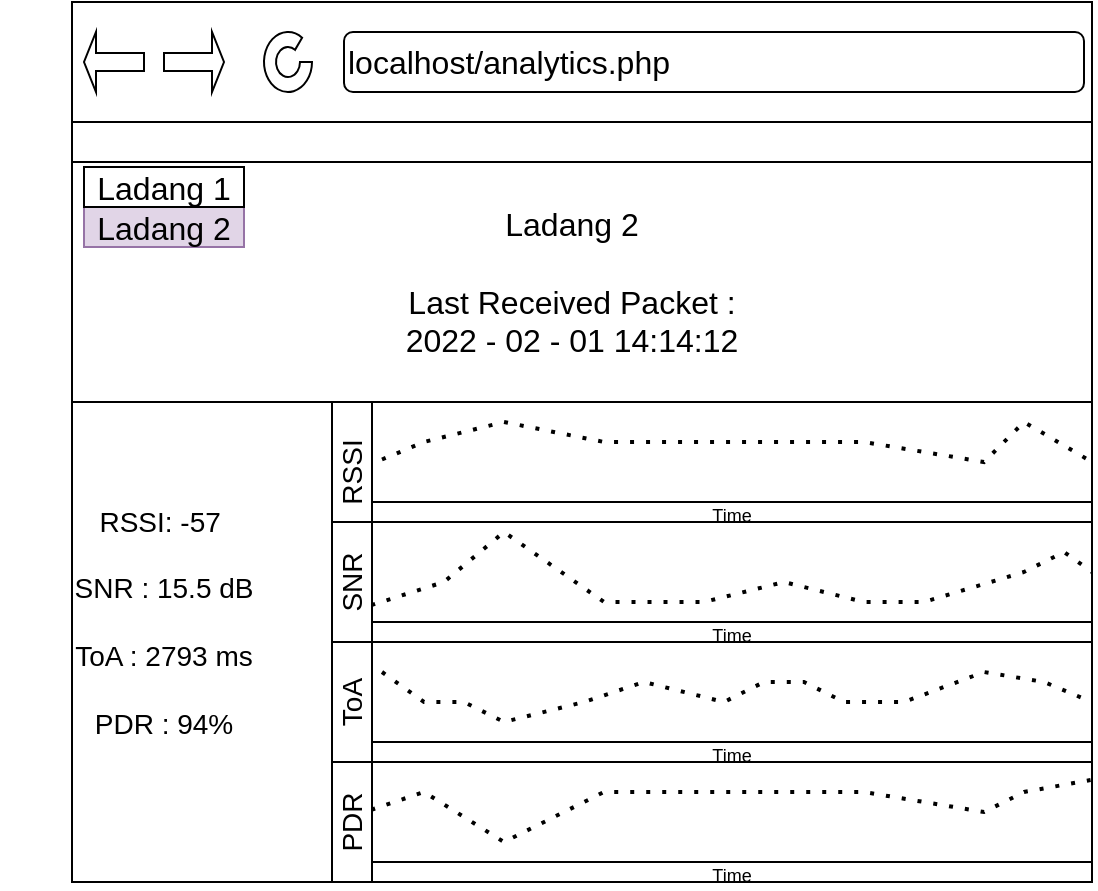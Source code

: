 <mxfile version="16.5.6" type="device"><diagram id="ZpPT0HM36etQaybhq-Ll" name="Page-1"><mxGraphModel dx="868" dy="425" grid="1" gridSize="10" guides="1" tooltips="1" connect="1" arrows="1" fold="1" page="1" pageScale="1" pageWidth="827" pageHeight="1169" math="0" shadow="0"><root><mxCell id="0"/><mxCell id="1" parent="0"/><mxCell id="lhQaFkIC7R0QSDxfb2bi-2" value="" style="swimlane;startSize=30;" parent="1" vertex="1"><mxGeometry x="164" y="140" width="510" height="380" as="geometry"/></mxCell><mxCell id="lhQaFkIC7R0QSDxfb2bi-12" value="" style="rounded=0;whiteSpace=wrap;html=1;" parent="lhQaFkIC7R0QSDxfb2bi-2" vertex="1"><mxGeometry y="20" width="510" height="120" as="geometry"/></mxCell><mxCell id="lhQaFkIC7R0QSDxfb2bi-13" value="&lt;font style=&quot;font-size: 16px&quot;&gt;Ladang 2&lt;br&gt;&lt;br&gt;Last Received Packet :&lt;br&gt;2022 - 02 - 01 14:14:12&lt;br&gt;&lt;/font&gt;" style="text;html=1;strokeColor=none;fillColor=none;align=center;verticalAlign=middle;whiteSpace=wrap;rounded=0;" parent="lhQaFkIC7R0QSDxfb2bi-2" vertex="1"><mxGeometry x="10" y="42.5" width="480" height="75" as="geometry"/></mxCell><mxCell id="lhQaFkIC7R0QSDxfb2bi-19" value="&lt;font style=&quot;font-size: 14px&quot;&gt;RSSI: -57&amp;nbsp;&lt;br&gt;&lt;br&gt;SNR : 15.5 dB&lt;br&gt;&lt;br&gt;ToA : 2793 ms&lt;br&gt;&lt;br&gt;PDR : 94%&lt;/font&gt;" style="text;html=1;strokeColor=none;fillColor=none;align=center;verticalAlign=middle;whiteSpace=wrap;rounded=0;" parent="lhQaFkIC7R0QSDxfb2bi-2" vertex="1"><mxGeometry x="-36" y="190" width="164" height="120" as="geometry"/></mxCell><mxCell id="lhQaFkIC7R0QSDxfb2bi-32" value="Ladang 2" style="rounded=0;whiteSpace=wrap;html=1;fontSize=16;fillColor=#e1d5e7;strokeColor=#9673a6;" parent="lhQaFkIC7R0QSDxfb2bi-2" vertex="1"><mxGeometry x="6" y="42.5" width="80" height="20" as="geometry"/></mxCell><mxCell id="lhQaFkIC7R0QSDxfb2bi-33" value="Ladang 1" style="rounded=0;whiteSpace=wrap;html=1;fontSize=16;" parent="lhQaFkIC7R0QSDxfb2bi-2" vertex="1"><mxGeometry x="6" y="22.5" width="80" height="20" as="geometry"/></mxCell><mxCell id="ZRyK2CetFmoax0gXpT8Y-1" value="" style="rounded=0;whiteSpace=wrap;html=1;fontSize=18;" parent="lhQaFkIC7R0QSDxfb2bi-2" vertex="1"><mxGeometry x="150" y="140" width="360" height="60" as="geometry"/></mxCell><mxCell id="ZRyK2CetFmoax0gXpT8Y-3" value="" style="rounded=0;whiteSpace=wrap;html=1;fontSize=18;" parent="lhQaFkIC7R0QSDxfb2bi-2" vertex="1"><mxGeometry x="150" y="200" width="360" height="60" as="geometry"/></mxCell><mxCell id="ZRyK2CetFmoax0gXpT8Y-4" value="" style="rounded=0;whiteSpace=wrap;html=1;fontSize=18;" parent="lhQaFkIC7R0QSDxfb2bi-2" vertex="1"><mxGeometry x="150" y="260" width="360" height="60" as="geometry"/></mxCell><mxCell id="ZRyK2CetFmoax0gXpT8Y-5" value="" style="rounded=0;whiteSpace=wrap;html=1;fontSize=18;" parent="lhQaFkIC7R0QSDxfb2bi-2" vertex="1"><mxGeometry x="150" y="320" width="360" height="60" as="geometry"/></mxCell><mxCell id="ZRyK2CetFmoax0gXpT8Y-14" value="" style="endArrow=none;dashed=1;html=1;dashPattern=1 3;strokeWidth=2;rounded=0;fontSize=10;entryX=1;entryY=0.5;entryDx=0;entryDy=0;" parent="lhQaFkIC7R0QSDxfb2bi-2" source="ZRyK2CetFmoax0gXpT8Y-25" target="ZRyK2CetFmoax0gXpT8Y-1" edge="1"><mxGeometry width="50" height="50" relative="1" as="geometry"><mxPoint x="446" y="195" as="sourcePoint"/><mxPoint x="496" y="145" as="targetPoint"/><Array as="points"><mxPoint x="176" y="160"/><mxPoint x="216" y="150"/><mxPoint x="266" y="160"/><mxPoint x="316" y="160"/><mxPoint x="396" y="160"/><mxPoint x="456" y="170"/><mxPoint x="476" y="150"/></Array></mxGeometry></mxCell><mxCell id="ZRyK2CetFmoax0gXpT8Y-16" value="" style="endArrow=none;dashed=1;html=1;dashPattern=1 3;strokeWidth=2;rounded=0;fontSize=10;exitX=-0.001;exitY=0.693;exitDx=0;exitDy=0;entryX=1;entryY=0.5;entryDx=0;entryDy=0;exitPerimeter=0;" parent="lhQaFkIC7R0QSDxfb2bi-2" source="ZRyK2CetFmoax0gXpT8Y-3" edge="1"><mxGeometry width="50" height="50" relative="1" as="geometry"><mxPoint x="150.0" y="255" as="sourcePoint"/><mxPoint x="510" y="225" as="targetPoint"/><Array as="points"><mxPoint x="186" y="230"/><mxPoint x="216" y="205"/><mxPoint x="266" y="240"/><mxPoint x="316" y="240"/><mxPoint x="356" y="230"/><mxPoint x="396" y="240"/><mxPoint x="426" y="240"/><mxPoint x="476" y="225"/><mxPoint x="496" y="215"/></Array></mxGeometry></mxCell><mxCell id="ZRyK2CetFmoax0gXpT8Y-17" value="" style="endArrow=none;dashed=1;html=1;dashPattern=1 3;strokeWidth=2;rounded=0;fontSize=10;exitX=0.25;exitY=0;exitDx=0;exitDy=0;entryX=1;entryY=0.5;entryDx=0;entryDy=0;" parent="lhQaFkIC7R0QSDxfb2bi-2" source="ZRyK2CetFmoax0gXpT8Y-27" target="ZRyK2CetFmoax0gXpT8Y-4" edge="1"><mxGeometry width="50" height="50" relative="1" as="geometry"><mxPoint x="150.0" y="315" as="sourcePoint"/><mxPoint x="510" y="285" as="targetPoint"/><Array as="points"><mxPoint x="176" y="290"/><mxPoint x="196" y="290"/><mxPoint x="216" y="300"/><mxPoint x="256" y="290"/><mxPoint x="286" y="280"/><mxPoint x="326" y="290"/><mxPoint x="346" y="280"/><mxPoint x="366" y="280"/><mxPoint x="386" y="290"/><mxPoint x="416" y="290"/><mxPoint x="456" y="275"/><mxPoint x="486" y="280"/></Array></mxGeometry></mxCell><mxCell id="ZRyK2CetFmoax0gXpT8Y-18" value="" style="endArrow=none;dashed=1;html=1;dashPattern=1 3;strokeWidth=2;rounded=0;fontSize=10;exitX=-0.001;exitY=0.398;exitDx=0;exitDy=0;entryX=0.998;entryY=0.15;entryDx=0;entryDy=0;entryPerimeter=0;exitPerimeter=0;" parent="lhQaFkIC7R0QSDxfb2bi-2" source="ZRyK2CetFmoax0gXpT8Y-5" target="ZRyK2CetFmoax0gXpT8Y-5" edge="1"><mxGeometry width="50" height="50" relative="1" as="geometry"><mxPoint x="150.0" y="375" as="sourcePoint"/><mxPoint x="510" y="345" as="targetPoint"/><Array as="points"><mxPoint x="176" y="335"/><mxPoint x="216" y="360"/><mxPoint x="266" y="335"/><mxPoint x="316" y="335"/><mxPoint x="396" y="335"/><mxPoint x="456" y="345"/><mxPoint x="476" y="335"/></Array></mxGeometry></mxCell><mxCell id="ZRyK2CetFmoax0gXpT8Y-20" value="" style="rounded=0;whiteSpace=wrap;html=1;fontSize=14;" parent="lhQaFkIC7R0QSDxfb2bi-2" vertex="1"><mxGeometry x="130" y="140" width="20" height="60" as="geometry"/></mxCell><mxCell id="ZRyK2CetFmoax0gXpT8Y-23" value="" style="rounded=0;whiteSpace=wrap;html=1;fontSize=14;" parent="lhQaFkIC7R0QSDxfb2bi-2" vertex="1"><mxGeometry x="130" y="320" width="20" height="60" as="geometry"/></mxCell><mxCell id="ZRyK2CetFmoax0gXpT8Y-22" value="" style="rounded=0;whiteSpace=wrap;html=1;fontSize=14;" parent="lhQaFkIC7R0QSDxfb2bi-2" vertex="1"><mxGeometry x="130" y="260" width="20" height="60" as="geometry"/></mxCell><mxCell id="ZRyK2CetFmoax0gXpT8Y-21" value="" style="rounded=0;whiteSpace=wrap;html=1;fontSize=14;" parent="lhQaFkIC7R0QSDxfb2bi-2" vertex="1"><mxGeometry x="130" y="200" width="20" height="60" as="geometry"/></mxCell><mxCell id="ZRyK2CetFmoax0gXpT8Y-25" value="RSSI&lt;br&gt;" style="text;html=1;strokeColor=none;fillColor=none;align=center;verticalAlign=middle;whiteSpace=wrap;rounded=0;fontSize=14;rotation=270;direction=west;" parent="lhQaFkIC7R0QSDxfb2bi-2" vertex="1"><mxGeometry x="110" y="160" width="60" height="30" as="geometry"/></mxCell><mxCell id="ZRyK2CetFmoax0gXpT8Y-28" value="SNR" style="text;html=1;strokeColor=none;fillColor=none;align=center;verticalAlign=middle;whiteSpace=wrap;rounded=0;fontSize=14;rotation=270;direction=west;" parent="lhQaFkIC7R0QSDxfb2bi-2" vertex="1"><mxGeometry x="110" y="215" width="60" height="30" as="geometry"/></mxCell><mxCell id="ZRyK2CetFmoax0gXpT8Y-27" value="ToA" style="text;html=1;strokeColor=none;fillColor=none;align=center;verticalAlign=middle;whiteSpace=wrap;rounded=0;fontSize=14;rotation=270;direction=west;" parent="lhQaFkIC7R0QSDxfb2bi-2" vertex="1"><mxGeometry x="110" y="275" width="60" height="30" as="geometry"/></mxCell><mxCell id="ZRyK2CetFmoax0gXpT8Y-26" value="PDR" style="text;html=1;strokeColor=none;fillColor=none;align=center;verticalAlign=middle;whiteSpace=wrap;rounded=0;fontSize=14;rotation=270;direction=west;" parent="lhQaFkIC7R0QSDxfb2bi-2" vertex="1"><mxGeometry x="110" y="335" width="60" height="30" as="geometry"/></mxCell><mxCell id="ZRyK2CetFmoax0gXpT8Y-29" value="&lt;font style=&quot;font-size: 9px&quot;&gt;Time&lt;/font&gt;" style="rounded=0;whiteSpace=wrap;html=1;fontSize=14;" parent="lhQaFkIC7R0QSDxfb2bi-2" vertex="1"><mxGeometry x="150" y="190" width="360" height="10" as="geometry"/></mxCell><mxCell id="ZRyK2CetFmoax0gXpT8Y-30" value="&lt;font style=&quot;font-size: 9px&quot;&gt;Time&lt;/font&gt;" style="rounded=0;whiteSpace=wrap;html=1;fontSize=14;" parent="lhQaFkIC7R0QSDxfb2bi-2" vertex="1"><mxGeometry x="150" y="250" width="360" height="10" as="geometry"/></mxCell><mxCell id="ZRyK2CetFmoax0gXpT8Y-31" value="&lt;font style=&quot;font-size: 9px&quot;&gt;Time&lt;/font&gt;" style="rounded=0;whiteSpace=wrap;html=1;fontSize=14;" parent="lhQaFkIC7R0QSDxfb2bi-2" vertex="1"><mxGeometry x="150" y="310" width="360" height="10" as="geometry"/></mxCell><mxCell id="ZRyK2CetFmoax0gXpT8Y-32" value="&lt;font style=&quot;font-size: 9px&quot;&gt;Time&lt;/font&gt;" style="rounded=0;whiteSpace=wrap;html=1;fontSize=14;" parent="lhQaFkIC7R0QSDxfb2bi-2" vertex="1"><mxGeometry x="150" y="370" width="360" height="10" as="geometry"/></mxCell><mxCell id="lhQaFkIC7R0QSDxfb2bi-20" value="" style="rounded=0;whiteSpace=wrap;html=1;fontSize=16;" parent="1" vertex="1"><mxGeometry x="164" y="80" width="510" height="60" as="geometry"/></mxCell><mxCell id="lhQaFkIC7R0QSDxfb2bi-23" value="localhost/analytics.php" style="rounded=1;whiteSpace=wrap;html=1;fontSize=16;align=left;" parent="1" vertex="1"><mxGeometry x="300" y="95" width="370" height="30" as="geometry"/></mxCell><mxCell id="lhQaFkIC7R0QSDxfb2bi-24" value="" style="shape=singleArrow;whiteSpace=wrap;html=1;fontSize=16;" parent="1" vertex="1"><mxGeometry x="210" y="95" width="30" height="30" as="geometry"/></mxCell><mxCell id="lhQaFkIC7R0QSDxfb2bi-25" value="" style="shape=singleArrow;direction=west;whiteSpace=wrap;html=1;fontSize=16;" parent="1" vertex="1"><mxGeometry x="170" y="95" width="30" height="30" as="geometry"/></mxCell><mxCell id="lhQaFkIC7R0QSDxfb2bi-30" value="" style="verticalLabelPosition=bottom;verticalAlign=top;html=1;shape=mxgraph.basic.partConcEllipse;startAngle=0.25;endAngle=0.1;arcWidth=0.5;fontSize=16;" parent="1" vertex="1"><mxGeometry x="260" y="95" width="24" height="30" as="geometry"/></mxCell></root></mxGraphModel></diagram></mxfile>